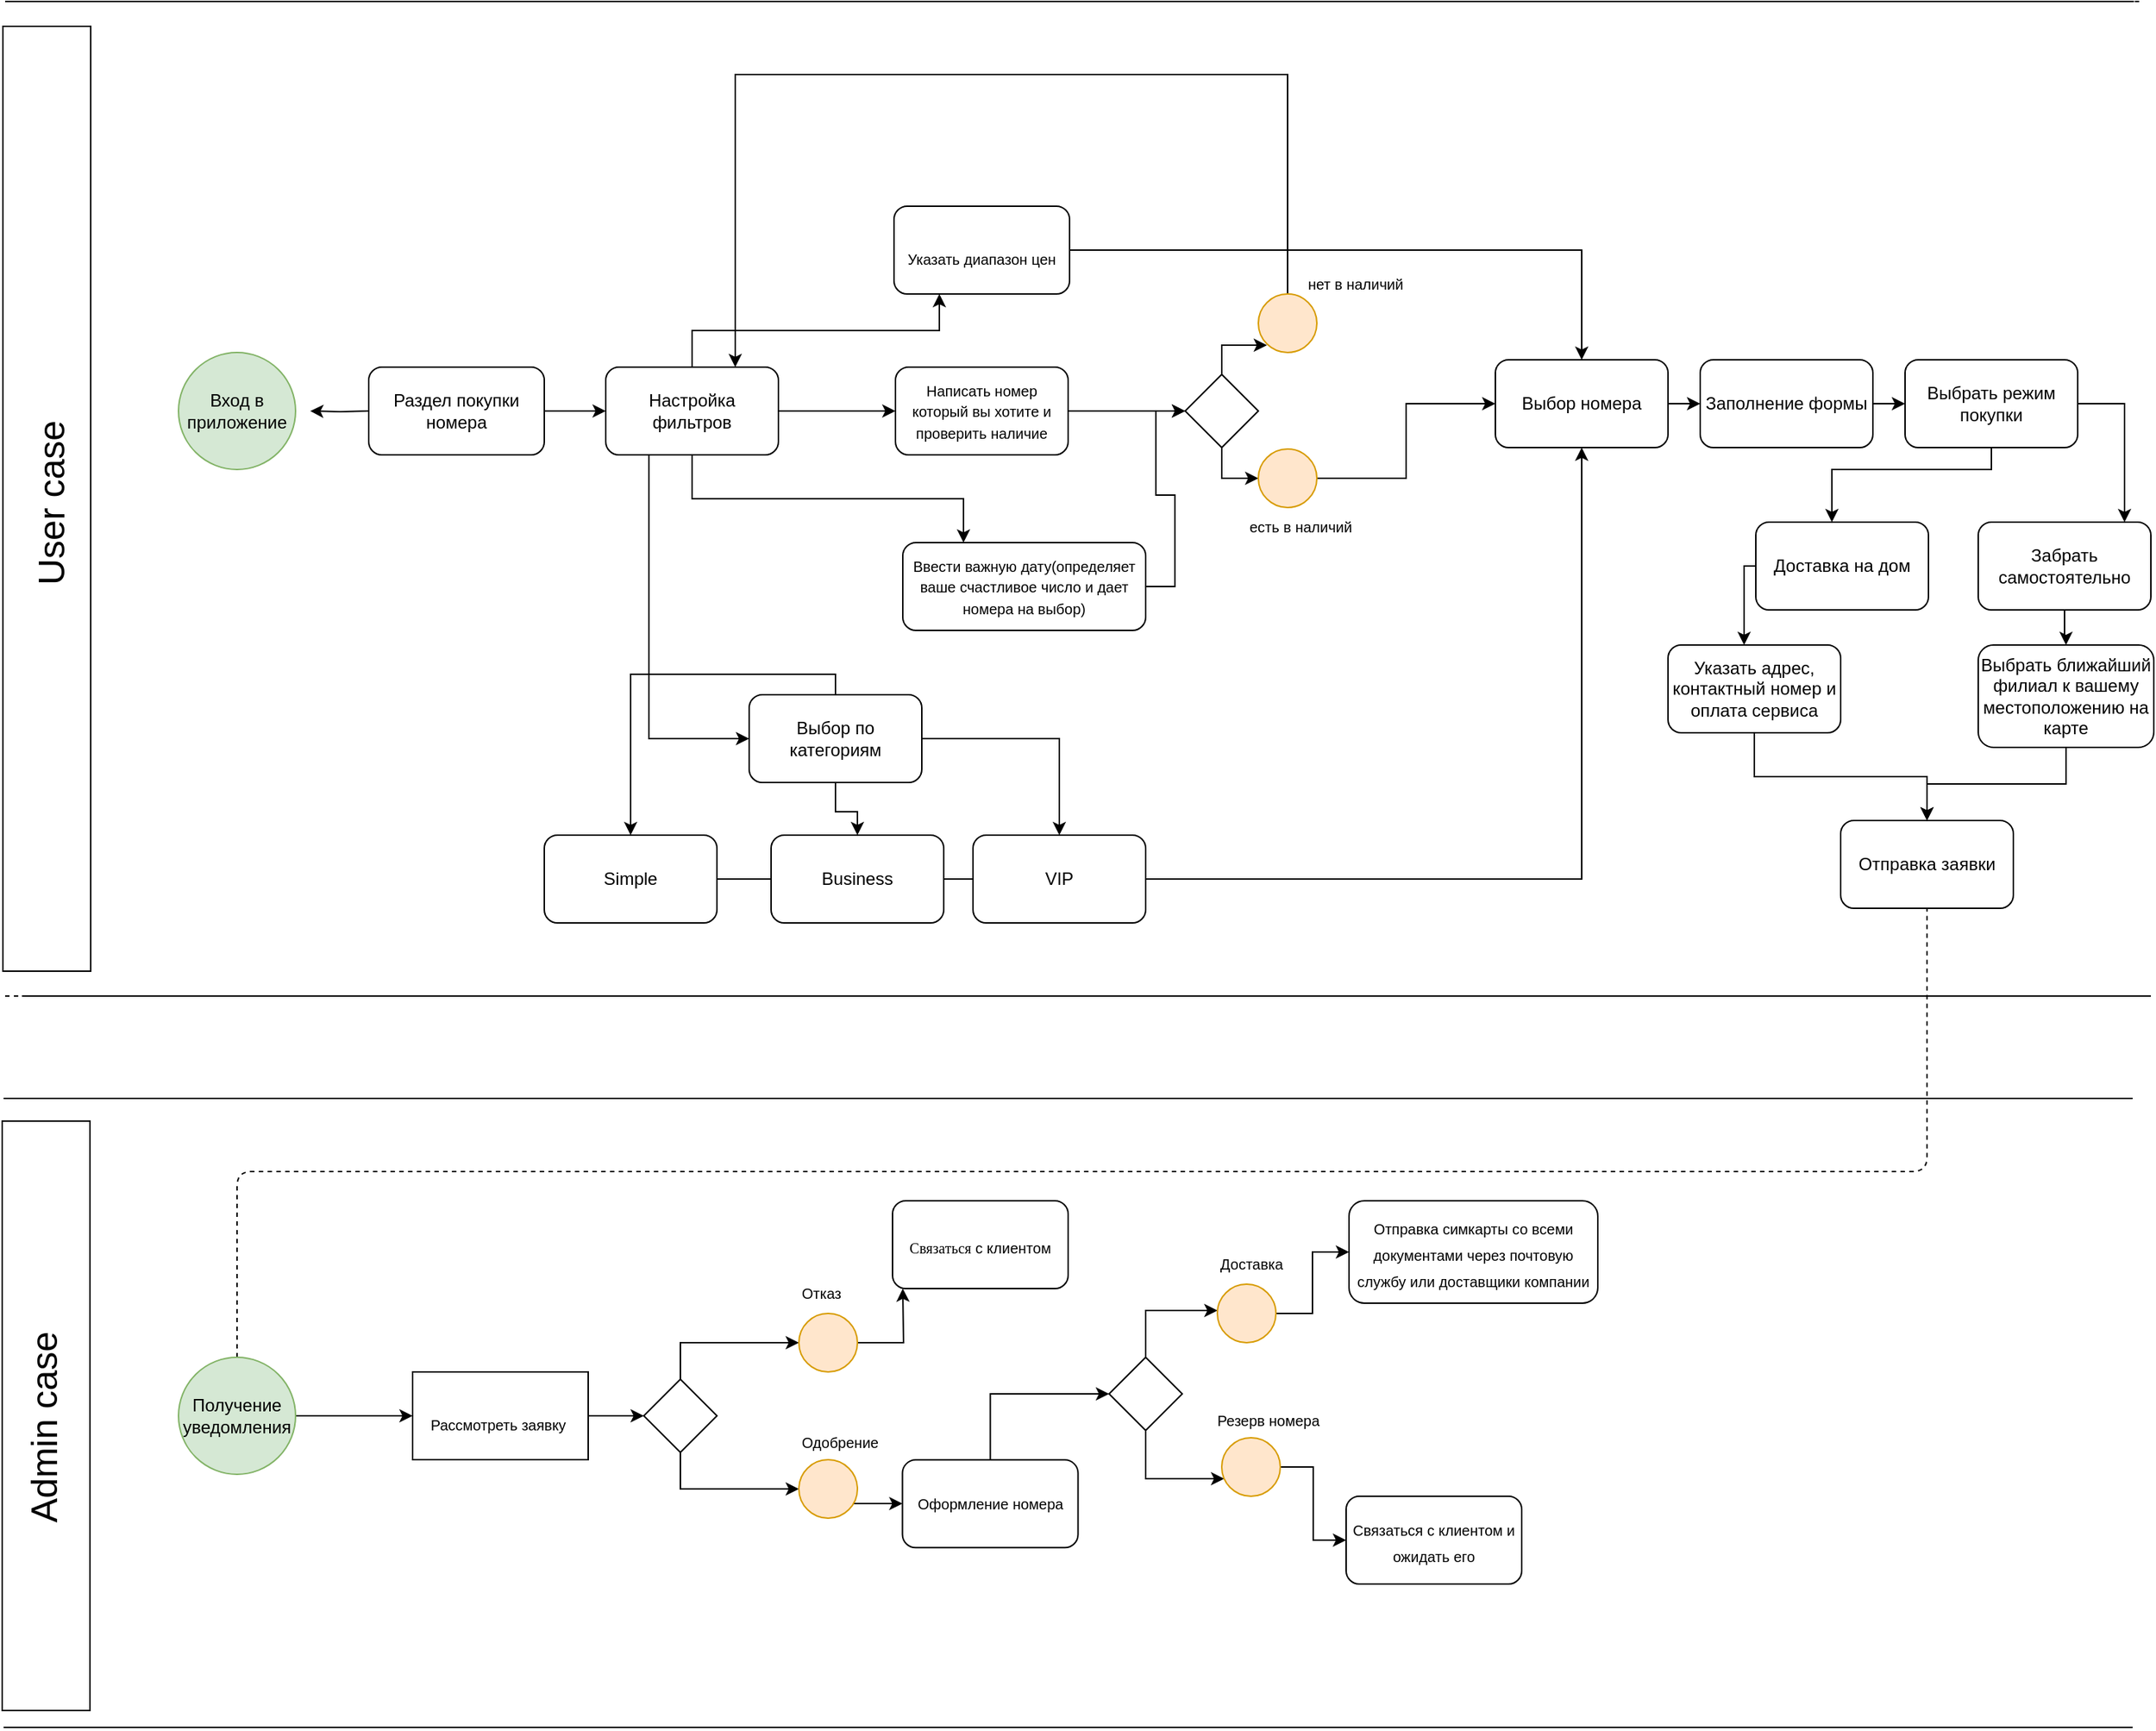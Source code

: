 <mxfile version="12.1.8" type="github" pages="1">
  <diagram id="33pAHRBaygsrBo-YD6yc" name="Page-1">
    <mxGraphModel dx="1694" dy="1067" grid="1" gridSize="10" guides="1" tooltips="1" connect="1" arrows="1" fold="1" page="1" pageScale="1" pageWidth="826" pageHeight="1169" math="0" shadow="0">
      <root>
        <mxCell id="0"/>
        <mxCell id="1" parent="0"/>
        <mxCell id="IJlg6Fpexey7xzd7SDqX-3" value="" style="edgeStyle=orthogonalEdgeStyle;rounded=0;orthogonalLoop=1;jettySize=auto;html=1;" edge="1" parent="1">
          <mxGeometry relative="1" as="geometry">
            <mxPoint x="290" y="360.0" as="sourcePoint"/>
            <mxPoint x="250" y="360.0" as="targetPoint"/>
          </mxGeometry>
        </mxCell>
        <mxCell id="IJlg6Fpexey7xzd7SDqX-4" value="Вход в приложение" style="ellipse;whiteSpace=wrap;html=1;aspect=fixed;fillColor=#d5e8d4;strokeColor=#82b366;" vertex="1" parent="1">
          <mxGeometry x="160" y="320" width="80" height="80" as="geometry"/>
        </mxCell>
        <mxCell id="IJlg6Fpexey7xzd7SDqX-20" value="" style="edgeStyle=orthogonalEdgeStyle;rounded=0;orthogonalLoop=1;jettySize=auto;html=1;fontSize=25;" edge="1" parent="1" source="IJlg6Fpexey7xzd7SDqX-6" target="IJlg6Fpexey7xzd7SDqX-41">
          <mxGeometry relative="1" as="geometry">
            <mxPoint x="450" y="360" as="targetPoint"/>
          </mxGeometry>
        </mxCell>
        <mxCell id="IJlg6Fpexey7xzd7SDqX-6" value="Раздел покупки номера" style="rounded=1;whiteSpace=wrap;html=1;" vertex="1" parent="1">
          <mxGeometry x="290" y="330" width="120" height="60" as="geometry"/>
        </mxCell>
        <mxCell id="IJlg6Fpexey7xzd7SDqX-7" value="" style="rounded=0;whiteSpace=wrap;html=1;rotation=90;" vertex="1" parent="1">
          <mxGeometry x="-253" y="390" width="646" height="60" as="geometry"/>
        </mxCell>
        <mxCell id="IJlg6Fpexey7xzd7SDqX-8" value="User case" style="text;html=1;resizable=0;points=[];autosize=1;align=left;verticalAlign=top;spacingTop=-4;rotation=-90;fontSize=25;" vertex="1" parent="1">
          <mxGeometry x="30" y="436" width="70" height="20" as="geometry"/>
        </mxCell>
        <mxCell id="IJlg6Fpexey7xzd7SDqX-26" value="" style="edgeStyle=orthogonalEdgeStyle;rounded=0;orthogonalLoop=1;jettySize=auto;html=1;fontSize=25;exitX=0.5;exitY=0;exitDx=0;exitDy=0;" edge="1" parent="1" source="IJlg6Fpexey7xzd7SDqX-41" target="IJlg6Fpexey7xzd7SDqX-45">
          <mxGeometry relative="1" as="geometry">
            <mxPoint x="641.471" y="331.588" as="sourcePoint"/>
            <mxPoint x="645" y="280" as="targetPoint"/>
            <Array as="points">
              <mxPoint x="511" y="305"/>
              <mxPoint x="680" y="305"/>
            </Array>
          </mxGeometry>
        </mxCell>
        <mxCell id="IJlg6Fpexey7xzd7SDqX-35" value="" style="edgeStyle=orthogonalEdgeStyle;rounded=0;orthogonalLoop=1;jettySize=auto;html=1;fontSize=25;exitX=0.5;exitY=1;exitDx=0;exitDy=0;entryX=0.25;entryY=0;entryDx=0;entryDy=0;" edge="1" parent="1" source="IJlg6Fpexey7xzd7SDqX-41" target="IJlg6Fpexey7xzd7SDqX-70">
          <mxGeometry relative="1" as="geometry">
            <mxPoint x="641.471" y="387.896" as="sourcePoint"/>
            <mxPoint x="685" y="450.412" as="targetPoint"/>
          </mxGeometry>
        </mxCell>
        <mxCell id="IJlg6Fpexey7xzd7SDqX-47" value="" style="edgeStyle=orthogonalEdgeStyle;rounded=0;orthogonalLoop=1;jettySize=auto;html=1;fontSize=25;" edge="1" parent="1" source="IJlg6Fpexey7xzd7SDqX-41" target="IJlg6Fpexey7xzd7SDqX-46">
          <mxGeometry relative="1" as="geometry"/>
        </mxCell>
        <mxCell id="IJlg6Fpexey7xzd7SDqX-69" style="edgeStyle=orthogonalEdgeStyle;rounded=0;orthogonalLoop=1;jettySize=auto;html=1;exitX=0.25;exitY=1;exitDx=0;exitDy=0;entryX=0;entryY=0.5;entryDx=0;entryDy=0;fontSize=25;" edge="1" parent="1" source="IJlg6Fpexey7xzd7SDqX-41" target="IJlg6Fpexey7xzd7SDqX-67">
          <mxGeometry relative="1" as="geometry"/>
        </mxCell>
        <mxCell id="IJlg6Fpexey7xzd7SDqX-41" value="Настройка фильтров" style="rounded=1;whiteSpace=wrap;html=1;" vertex="1" parent="1">
          <mxGeometry x="452" y="330" width="118" height="60" as="geometry"/>
        </mxCell>
        <mxCell id="IJlg6Fpexey7xzd7SDqX-72" value="" style="edgeStyle=orthogonalEdgeStyle;rounded=0;orthogonalLoop=1;jettySize=auto;html=1;fontSize=25;" edge="1" parent="1" source="IJlg6Fpexey7xzd7SDqX-67" target="IJlg6Fpexey7xzd7SDqX-71">
          <mxGeometry relative="1" as="geometry"/>
        </mxCell>
        <mxCell id="IJlg6Fpexey7xzd7SDqX-74" value="" style="edgeStyle=orthogonalEdgeStyle;rounded=0;orthogonalLoop=1;jettySize=auto;html=1;fontSize=25;" edge="1" parent="1" source="IJlg6Fpexey7xzd7SDqX-67" target="IJlg6Fpexey7xzd7SDqX-73">
          <mxGeometry relative="1" as="geometry"/>
        </mxCell>
        <mxCell id="IJlg6Fpexey7xzd7SDqX-76" value="" style="edgeStyle=orthogonalEdgeStyle;rounded=0;orthogonalLoop=1;jettySize=auto;html=1;fontSize=25;entryX=0.5;entryY=0;entryDx=0;entryDy=0;" edge="1" parent="1" source="IJlg6Fpexey7xzd7SDqX-67" target="IJlg6Fpexey7xzd7SDqX-75">
          <mxGeometry relative="1" as="geometry">
            <Array as="points">
              <mxPoint x="609" y="540"/>
              <mxPoint x="469" y="540"/>
            </Array>
          </mxGeometry>
        </mxCell>
        <mxCell id="IJlg6Fpexey7xzd7SDqX-67" value="Выбор по категориям" style="rounded=1;whiteSpace=wrap;html=1;" vertex="1" parent="1">
          <mxGeometry x="550" y="554" width="118" height="60" as="geometry"/>
        </mxCell>
        <mxCell id="IJlg6Fpexey7xzd7SDqX-82" value="" style="edgeStyle=orthogonalEdgeStyle;rounded=0;orthogonalLoop=1;jettySize=auto;html=1;fontSize=25;" edge="1" parent="1" source="IJlg6Fpexey7xzd7SDqX-75" target="IJlg6Fpexey7xzd7SDqX-81">
          <mxGeometry relative="1" as="geometry"/>
        </mxCell>
        <mxCell id="IJlg6Fpexey7xzd7SDqX-75" value="Simple" style="rounded=1;whiteSpace=wrap;html=1;" vertex="1" parent="1">
          <mxGeometry x="410" y="650" width="118" height="60" as="geometry"/>
        </mxCell>
        <mxCell id="IJlg6Fpexey7xzd7SDqX-97" value="" style="edgeStyle=orthogonalEdgeStyle;rounded=0;orthogonalLoop=1;jettySize=auto;html=1;fontSize=25;" edge="1" parent="1" source="IJlg6Fpexey7xzd7SDqX-81" target="IJlg6Fpexey7xzd7SDqX-96">
          <mxGeometry relative="1" as="geometry"/>
        </mxCell>
        <mxCell id="IJlg6Fpexey7xzd7SDqX-81" value="Выбор номера" style="rounded=1;whiteSpace=wrap;html=1;" vertex="1" parent="1">
          <mxGeometry x="1060" y="325" width="118" height="60" as="geometry"/>
        </mxCell>
        <mxCell id="IJlg6Fpexey7xzd7SDqX-99" value="" style="edgeStyle=orthogonalEdgeStyle;rounded=0;orthogonalLoop=1;jettySize=auto;html=1;fontSize=25;" edge="1" parent="1" source="IJlg6Fpexey7xzd7SDqX-96" target="IJlg6Fpexey7xzd7SDqX-98">
          <mxGeometry relative="1" as="geometry"/>
        </mxCell>
        <mxCell id="IJlg6Fpexey7xzd7SDqX-96" value="Заполнение формы" style="rounded=1;whiteSpace=wrap;html=1;" vertex="1" parent="1">
          <mxGeometry x="1200" y="325" width="118" height="60" as="geometry"/>
        </mxCell>
        <mxCell id="IJlg6Fpexey7xzd7SDqX-101" value="" style="edgeStyle=orthogonalEdgeStyle;rounded=0;orthogonalLoop=1;jettySize=auto;html=1;fontSize=25;" edge="1" parent="1" source="IJlg6Fpexey7xzd7SDqX-98" target="IJlg6Fpexey7xzd7SDqX-100">
          <mxGeometry relative="1" as="geometry">
            <Array as="points">
              <mxPoint x="1490" y="355"/>
            </Array>
          </mxGeometry>
        </mxCell>
        <mxCell id="IJlg6Fpexey7xzd7SDqX-103" value="" style="edgeStyle=orthogonalEdgeStyle;rounded=0;orthogonalLoop=1;jettySize=auto;html=1;fontSize=25;" edge="1" parent="1" source="IJlg6Fpexey7xzd7SDqX-98" target="IJlg6Fpexey7xzd7SDqX-102">
          <mxGeometry relative="1" as="geometry">
            <Array as="points">
              <mxPoint x="1399" y="400"/>
              <mxPoint x="1290" y="400"/>
            </Array>
          </mxGeometry>
        </mxCell>
        <mxCell id="IJlg6Fpexey7xzd7SDqX-98" value="Выбрать режим покупки" style="rounded=1;whiteSpace=wrap;html=1;" vertex="1" parent="1">
          <mxGeometry x="1340" y="325" width="118" height="60" as="geometry"/>
        </mxCell>
        <mxCell id="IJlg6Fpexey7xzd7SDqX-105" value="" style="edgeStyle=orthogonalEdgeStyle;rounded=0;orthogonalLoop=1;jettySize=auto;html=1;fontSize=25;" edge="1" parent="1" source="IJlg6Fpexey7xzd7SDqX-102" target="IJlg6Fpexey7xzd7SDqX-104">
          <mxGeometry relative="1" as="geometry">
            <Array as="points">
              <mxPoint x="1230" y="466"/>
            </Array>
          </mxGeometry>
        </mxCell>
        <mxCell id="IJlg6Fpexey7xzd7SDqX-102" value="Доставка на дом" style="rounded=1;whiteSpace=wrap;html=1;" vertex="1" parent="1">
          <mxGeometry x="1238" y="436" width="118" height="60" as="geometry"/>
        </mxCell>
        <mxCell id="IJlg6Fpexey7xzd7SDqX-109" value="" style="edgeStyle=orthogonalEdgeStyle;rounded=0;orthogonalLoop=1;jettySize=auto;html=1;fontSize=25;" edge="1" parent="1" source="IJlg6Fpexey7xzd7SDqX-104" target="IJlg6Fpexey7xzd7SDqX-108">
          <mxGeometry relative="1" as="geometry"/>
        </mxCell>
        <mxCell id="IJlg6Fpexey7xzd7SDqX-104" value="Указать адрес, контактный номер и оплата сервиса" style="rounded=1;whiteSpace=wrap;html=1;" vertex="1" parent="1">
          <mxGeometry x="1178" y="520" width="118" height="60" as="geometry"/>
        </mxCell>
        <mxCell id="IJlg6Fpexey7xzd7SDqX-108" value="Отправка заявки" style="rounded=1;whiteSpace=wrap;html=1;" vertex="1" parent="1">
          <mxGeometry x="1296" y="640" width="118" height="60" as="geometry"/>
        </mxCell>
        <mxCell id="IJlg6Fpexey7xzd7SDqX-107" value="" style="edgeStyle=orthogonalEdgeStyle;rounded=0;orthogonalLoop=1;jettySize=auto;html=1;fontSize=25;" edge="1" parent="1" source="IJlg6Fpexey7xzd7SDqX-100" target="IJlg6Fpexey7xzd7SDqX-106">
          <mxGeometry relative="1" as="geometry"/>
        </mxCell>
        <mxCell id="IJlg6Fpexey7xzd7SDqX-100" value="Забрать самостоятельно" style="rounded=1;whiteSpace=wrap;html=1;" vertex="1" parent="1">
          <mxGeometry x="1390" y="436" width="118" height="60" as="geometry"/>
        </mxCell>
        <mxCell id="IJlg6Fpexey7xzd7SDqX-111" value="" style="edgeStyle=orthogonalEdgeStyle;rounded=0;orthogonalLoop=1;jettySize=auto;html=1;fontSize=25;entryX=0.5;entryY=0;entryDx=0;entryDy=0;" edge="1" parent="1" source="IJlg6Fpexey7xzd7SDqX-106" target="IJlg6Fpexey7xzd7SDqX-108">
          <mxGeometry relative="1" as="geometry">
            <mxPoint x="1450" y="670" as="targetPoint"/>
          </mxGeometry>
        </mxCell>
        <mxCell id="IJlg6Fpexey7xzd7SDqX-106" value="Выбрать ближайший филиал к вашему местоположению на карте" style="rounded=1;whiteSpace=wrap;html=1;" vertex="1" parent="1">
          <mxGeometry x="1390" y="520" width="120" height="70" as="geometry"/>
        </mxCell>
        <mxCell id="IJlg6Fpexey7xzd7SDqX-73" value="Business" style="rounded=1;whiteSpace=wrap;html=1;" vertex="1" parent="1">
          <mxGeometry x="565" y="650" width="118" height="60" as="geometry"/>
        </mxCell>
        <mxCell id="IJlg6Fpexey7xzd7SDqX-71" value="VIP" style="rounded=1;whiteSpace=wrap;html=1;" vertex="1" parent="1">
          <mxGeometry x="703" y="650" width="118" height="60" as="geometry"/>
        </mxCell>
        <mxCell id="IJlg6Fpexey7xzd7SDqX-52" value="" style="edgeStyle=orthogonalEdgeStyle;rounded=0;orthogonalLoop=1;jettySize=auto;html=1;fontSize=25;" edge="1" parent="1" source="IJlg6Fpexey7xzd7SDqX-46" target="IJlg6Fpexey7xzd7SDqX-53">
          <mxGeometry relative="1" as="geometry">
            <mxPoint x="848" y="360.0" as="targetPoint"/>
          </mxGeometry>
        </mxCell>
        <mxCell id="IJlg6Fpexey7xzd7SDqX-46" value="&lt;span style=&quot;font-size: x-small ; text-align: left&quot;&gt;Написать номер который вы хотите и проверить наличие&lt;/span&gt;" style="rounded=1;whiteSpace=wrap;html=1;" vertex="1" parent="1">
          <mxGeometry x="650" y="330" width="118" height="60" as="geometry"/>
        </mxCell>
        <mxCell id="IJlg6Fpexey7xzd7SDqX-50" value="" style="edgeStyle=orthogonalEdgeStyle;rounded=0;orthogonalLoop=1;jettySize=auto;html=1;fontSize=25;" edge="1" parent="1" source="IJlg6Fpexey7xzd7SDqX-45" target="IJlg6Fpexey7xzd7SDqX-81">
          <mxGeometry relative="1" as="geometry">
            <mxPoint x="1120" y="320" as="targetPoint"/>
          </mxGeometry>
        </mxCell>
        <mxCell id="IJlg6Fpexey7xzd7SDqX-45" value="&lt;span style=&quot;font-size: x-small ; text-align: left&quot;&gt;Указать диапазон цен&lt;/span&gt;" style="rounded=1;whiteSpace=wrap;html=1;fontSize=25;" vertex="1" parent="1">
          <mxGeometry x="649" y="220" width="120" height="60" as="geometry"/>
        </mxCell>
        <mxCell id="IJlg6Fpexey7xzd7SDqX-56" value="" style="edgeStyle=orthogonalEdgeStyle;rounded=0;orthogonalLoop=1;jettySize=auto;html=1;fontSize=25;entryX=0;entryY=1;entryDx=0;entryDy=0;" edge="1" parent="1" source="IJlg6Fpexey7xzd7SDqX-53" target="IJlg6Fpexey7xzd7SDqX-61">
          <mxGeometry relative="1" as="geometry">
            <mxPoint x="897.941" y="304.529" as="targetPoint"/>
          </mxGeometry>
        </mxCell>
        <mxCell id="IJlg6Fpexey7xzd7SDqX-58" value="" style="edgeStyle=orthogonalEdgeStyle;rounded=0;orthogonalLoop=1;jettySize=auto;html=1;fontSize=25;entryX=0;entryY=0.5;entryDx=0;entryDy=0;" edge="1" parent="1" source="IJlg6Fpexey7xzd7SDqX-53" target="IJlg6Fpexey7xzd7SDqX-62">
          <mxGeometry relative="1" as="geometry">
            <mxPoint x="897.941" y="416.294" as="targetPoint"/>
          </mxGeometry>
        </mxCell>
        <mxCell id="IJlg6Fpexey7xzd7SDqX-53" value="" style="rhombus;whiteSpace=wrap;html=1;fontSize=25;" vertex="1" parent="1">
          <mxGeometry x="848" y="335" width="50" height="50" as="geometry"/>
        </mxCell>
        <mxCell id="IJlg6Fpexey7xzd7SDqX-88" value="" style="edgeStyle=orthogonalEdgeStyle;rounded=0;orthogonalLoop=1;jettySize=auto;html=1;fontSize=25;entryX=0.75;entryY=0;entryDx=0;entryDy=0;" edge="1" parent="1" source="IJlg6Fpexey7xzd7SDqX-61" target="IJlg6Fpexey7xzd7SDqX-41">
          <mxGeometry relative="1" as="geometry">
            <mxPoint x="918" y="200" as="targetPoint"/>
            <Array as="points">
              <mxPoint x="918" y="130"/>
              <mxPoint x="540" y="130"/>
            </Array>
          </mxGeometry>
        </mxCell>
        <mxCell id="IJlg6Fpexey7xzd7SDqX-61" value="" style="ellipse;whiteSpace=wrap;html=1;aspect=fixed;fontSize=25;fillColor=#ffe6cc;strokeColor=#d79b00;" vertex="1" parent="1">
          <mxGeometry x="898" y="280" width="40" height="40" as="geometry"/>
        </mxCell>
        <mxCell id="IJlg6Fpexey7xzd7SDqX-93" value="" style="edgeStyle=orthogonalEdgeStyle;rounded=0;orthogonalLoop=1;jettySize=auto;html=1;fontSize=25;entryX=0;entryY=0.5;entryDx=0;entryDy=0;" edge="1" parent="1" source="IJlg6Fpexey7xzd7SDqX-62" target="IJlg6Fpexey7xzd7SDqX-81">
          <mxGeometry relative="1" as="geometry">
            <mxPoint x="1018.0" y="406" as="targetPoint"/>
          </mxGeometry>
        </mxCell>
        <mxCell id="IJlg6Fpexey7xzd7SDqX-62" value="" style="ellipse;whiteSpace=wrap;html=1;aspect=fixed;fontSize=25;fillColor=#ffe6cc;strokeColor=#d79b00;" vertex="1" parent="1">
          <mxGeometry x="898" y="386" width="40" height="40" as="geometry"/>
        </mxCell>
        <mxCell id="IJlg6Fpexey7xzd7SDqX-63" value="&lt;font size=&quot;1&quot;&gt;нет в наличий&amp;nbsp;&lt;/font&gt;" style="text;html=1;resizable=0;points=[];autosize=1;align=left;verticalAlign=top;spacingTop=-4;fontSize=25;" vertex="1" parent="1">
          <mxGeometry x="930" y="250" width="90" height="40" as="geometry"/>
        </mxCell>
        <mxCell id="IJlg6Fpexey7xzd7SDqX-64" value="&lt;font size=&quot;1&quot;&gt;есть в наличий&amp;nbsp;&lt;/font&gt;" style="text;html=1;resizable=0;points=[];autosize=1;align=left;verticalAlign=top;spacingTop=-4;fontSize=25;" vertex="1" parent="1">
          <mxGeometry x="890" y="416" width="90" height="40" as="geometry"/>
        </mxCell>
        <mxCell id="IJlg6Fpexey7xzd7SDqX-91" value="" style="edgeStyle=orthogonalEdgeStyle;rounded=0;orthogonalLoop=1;jettySize=auto;html=1;fontSize=25;entryX=0;entryY=0.5;entryDx=0;entryDy=0;" edge="1" parent="1" source="IJlg6Fpexey7xzd7SDqX-70" target="IJlg6Fpexey7xzd7SDqX-53">
          <mxGeometry relative="1" as="geometry">
            <mxPoint x="840" y="370" as="targetPoint"/>
          </mxGeometry>
        </mxCell>
        <mxCell id="IJlg6Fpexey7xzd7SDqX-70" value="&lt;div style=&quot;&quot;&gt;&lt;span&gt;&lt;font size=&quot;1&quot;&gt;Ввести важную дату(определяет ваше счастливое число и дает номера на выбор)&lt;/font&gt;&lt;/span&gt;&lt;/div&gt;" style="rounded=1;whiteSpace=wrap;html=1;align=center;" vertex="1" parent="1">
          <mxGeometry x="655" y="450" width="166" height="60" as="geometry"/>
        </mxCell>
        <mxCell id="IJlg6Fpexey7xzd7SDqX-94" value="" style="endArrow=none;dashed=1;html=1;fontSize=25;" edge="1" parent="1">
          <mxGeometry width="50" height="50" relative="1" as="geometry">
            <mxPoint x="45" y="80" as="sourcePoint"/>
            <mxPoint x="1500" y="80" as="targetPoint"/>
          </mxGeometry>
        </mxCell>
        <mxCell id="IJlg6Fpexey7xzd7SDqX-95" value="" style="endArrow=none;dashed=1;html=1;fontSize=25;" edge="1" parent="1">
          <mxGeometry width="50" height="50" relative="1" as="geometry">
            <mxPoint x="41.5" y="760" as="sourcePoint"/>
            <mxPoint x="1496.5" y="760" as="targetPoint"/>
          </mxGeometry>
        </mxCell>
        <mxCell id="IJlg6Fpexey7xzd7SDqX-113" value="" style="rounded=0;whiteSpace=wrap;html=1;rotation=90;" vertex="1" parent="1">
          <mxGeometry x="-132" y="1017" width="403" height="60" as="geometry"/>
        </mxCell>
        <mxCell id="IJlg6Fpexey7xzd7SDqX-114" value="Admin case" style="text;html=1;resizable=0;points=[];autosize=1;align=left;verticalAlign=top;spacingTop=-4;rotation=-90;fontSize=25;" vertex="1" parent="1">
          <mxGeometry x="-10" y="1032" width="150" height="30" as="geometry"/>
        </mxCell>
        <mxCell id="IJlg6Fpexey7xzd7SDqX-115" value="" style="endArrow=none;html=1;fontSize=25;" edge="1" parent="1">
          <mxGeometry width="50" height="50" relative="1" as="geometry">
            <mxPoint x="40.5" y="830" as="sourcePoint"/>
            <mxPoint x="1495.5" y="830" as="targetPoint"/>
          </mxGeometry>
        </mxCell>
        <mxCell id="IJlg6Fpexey7xzd7SDqX-117" value="" style="endArrow=none;dashed=1;html=1;fontSize=25;entryX=0.5;entryY=1;entryDx=0;entryDy=0;exitX=0.5;exitY=0;exitDx=0;exitDy=0;" edge="1" parent="1" source="IJlg6Fpexey7xzd7SDqX-123" target="IJlg6Fpexey7xzd7SDqX-108">
          <mxGeometry width="50" height="50" relative="1" as="geometry">
            <mxPoint x="200" y="970" as="sourcePoint"/>
            <mxPoint x="90" y="1420" as="targetPoint"/>
            <Array as="points">
              <mxPoint x="200" y="880"/>
              <mxPoint x="1355" y="880"/>
            </Array>
          </mxGeometry>
        </mxCell>
        <mxCell id="IJlg6Fpexey7xzd7SDqX-119" value="" style="endArrow=none;html=1;fontSize=25;" edge="1" parent="1">
          <mxGeometry width="50" height="50" relative="1" as="geometry">
            <mxPoint x="40.5" y="1260" as="sourcePoint"/>
            <mxPoint x="1495.5" y="1260" as="targetPoint"/>
          </mxGeometry>
        </mxCell>
        <mxCell id="IJlg6Fpexey7xzd7SDqX-120" value="" style="endArrow=none;html=1;fontSize=25;" edge="1" parent="1">
          <mxGeometry width="50" height="50" relative="1" as="geometry">
            <mxPoint x="53" y="760" as="sourcePoint"/>
            <mxPoint x="1508" y="760" as="targetPoint"/>
          </mxGeometry>
        </mxCell>
        <mxCell id="IJlg6Fpexey7xzd7SDqX-121" value="" style="endArrow=none;html=1;fontSize=25;" edge="1" parent="1">
          <mxGeometry width="50" height="50" relative="1" as="geometry">
            <mxPoint x="41.5" y="80" as="sourcePoint"/>
            <mxPoint x="1496.5" y="80" as="targetPoint"/>
          </mxGeometry>
        </mxCell>
        <mxCell id="IJlg6Fpexey7xzd7SDqX-125" value="" style="edgeStyle=orthogonalEdgeStyle;rounded=0;orthogonalLoop=1;jettySize=auto;html=1;fontSize=25;" edge="1" parent="1" source="IJlg6Fpexey7xzd7SDqX-123">
          <mxGeometry relative="1" as="geometry">
            <mxPoint x="320" y="1047" as="targetPoint"/>
          </mxGeometry>
        </mxCell>
        <mxCell id="IJlg6Fpexey7xzd7SDqX-123" value="Получение уведомления" style="ellipse;whiteSpace=wrap;html=1;aspect=fixed;fillColor=#d5e8d4;strokeColor=#82b366;" vertex="1" parent="1">
          <mxGeometry x="160" y="1007" width="80" height="80" as="geometry"/>
        </mxCell>
        <mxCell id="IJlg6Fpexey7xzd7SDqX-128" value="" style="edgeStyle=orthogonalEdgeStyle;rounded=0;orthogonalLoop=1;jettySize=auto;html=1;fontSize=25;" edge="1" parent="1" source="IJlg6Fpexey7xzd7SDqX-126" target="IJlg6Fpexey7xzd7SDqX-132">
          <mxGeometry relative="1" as="geometry">
            <mxPoint x="480" y="1047" as="targetPoint"/>
          </mxGeometry>
        </mxCell>
        <mxCell id="IJlg6Fpexey7xzd7SDqX-126" value="&lt;font size=&quot;1&quot;&gt;Рассмотреть заявку&amp;nbsp;&lt;/font&gt;" style="rounded=0;whiteSpace=wrap;html=1;fontSize=25;align=center;" vertex="1" parent="1">
          <mxGeometry x="320" y="1017" width="120" height="60" as="geometry"/>
        </mxCell>
        <mxCell id="IJlg6Fpexey7xzd7SDqX-135" value="" style="edgeStyle=orthogonalEdgeStyle;rounded=0;orthogonalLoop=1;jettySize=auto;html=1;fontSize=25;" edge="1" parent="1" source="IJlg6Fpexey7xzd7SDqX-132" target="IJlg6Fpexey7xzd7SDqX-138">
          <mxGeometry relative="1" as="geometry">
            <mxPoint x="580.276" y="996.724" as="targetPoint"/>
            <Array as="points">
              <mxPoint x="503" y="997"/>
            </Array>
          </mxGeometry>
        </mxCell>
        <mxCell id="IJlg6Fpexey7xzd7SDqX-137" value="" style="edgeStyle=orthogonalEdgeStyle;rounded=0;orthogonalLoop=1;jettySize=auto;html=1;fontSize=25;" edge="1" parent="1" source="IJlg6Fpexey7xzd7SDqX-132" target="IJlg6Fpexey7xzd7SDqX-139">
          <mxGeometry relative="1" as="geometry">
            <mxPoint x="574.276" y="1096.724" as="targetPoint"/>
            <Array as="points">
              <mxPoint x="503" y="1097"/>
            </Array>
          </mxGeometry>
        </mxCell>
        <mxCell id="IJlg6Fpexey7xzd7SDqX-132" value="" style="rhombus;whiteSpace=wrap;html=1;fontSize=25;" vertex="1" parent="1">
          <mxGeometry x="478" y="1022" width="50" height="50" as="geometry"/>
        </mxCell>
        <mxCell id="IJlg6Fpexey7xzd7SDqX-145" value="" style="edgeStyle=orthogonalEdgeStyle;rounded=0;orthogonalLoop=1;jettySize=auto;html=1;fontSize=15;" edge="1" parent="1" source="IJlg6Fpexey7xzd7SDqX-138">
          <mxGeometry relative="1" as="geometry">
            <mxPoint x="655" y="960" as="targetPoint"/>
          </mxGeometry>
        </mxCell>
        <mxCell id="IJlg6Fpexey7xzd7SDqX-138" value="" style="ellipse;whiteSpace=wrap;html=1;aspect=fixed;fontSize=25;align=center;fillColor=#ffe6cc;strokeColor=#d79b00;" vertex="1" parent="1">
          <mxGeometry x="584" y="977" width="40" height="40" as="geometry"/>
        </mxCell>
        <mxCell id="IJlg6Fpexey7xzd7SDqX-148" value="" style="edgeStyle=orthogonalEdgeStyle;rounded=0;orthogonalLoop=1;jettySize=auto;html=1;fontSize=15;" edge="1" parent="1" source="IJlg6Fpexey7xzd7SDqX-139" target="IJlg6Fpexey7xzd7SDqX-151">
          <mxGeometry relative="1" as="geometry">
            <mxPoint x="550" y="1160" as="targetPoint"/>
            <Array as="points">
              <mxPoint x="640" y="1107"/>
              <mxPoint x="640" y="1107"/>
            </Array>
          </mxGeometry>
        </mxCell>
        <mxCell id="IJlg6Fpexey7xzd7SDqX-139" value="" style="ellipse;whiteSpace=wrap;html=1;aspect=fixed;fontSize=25;align=center;fillColor=#ffe6cc;strokeColor=#d79b00;" vertex="1" parent="1">
          <mxGeometry x="584" y="1077" width="40" height="40" as="geometry"/>
        </mxCell>
        <mxCell id="IJlg6Fpexey7xzd7SDqX-142" value="&lt;font size=&quot;1&quot;&gt;Отказ&lt;/font&gt;" style="text;html=1;resizable=0;points=[];autosize=1;align=left;verticalAlign=top;spacingTop=-4;fontSize=15;" vertex="1" parent="1">
          <mxGeometry x="584" y="950" width="40" height="20" as="geometry"/>
        </mxCell>
        <mxCell id="IJlg6Fpexey7xzd7SDqX-143" value="&lt;font size=&quot;1&quot;&gt;Одобрение&lt;/font&gt;" style="text;html=1;resizable=0;points=[];autosize=1;align=left;verticalAlign=top;spacingTop=-4;fontSize=15;" vertex="1" parent="1">
          <mxGeometry x="584" y="1052" width="70" height="20" as="geometry"/>
        </mxCell>
        <mxCell id="IJlg6Fpexey7xzd7SDqX-146" value="&lt;span style=&quot;font-family: &amp;#34;tahoma&amp;#34;&quot;&gt;&lt;font style=&quot;font-size: 10px&quot;&gt;Cвязaтьcя&lt;/font&gt;&lt;/span&gt;&lt;font size=&quot;1&quot;&gt;&amp;nbsp;с клиентом&lt;/font&gt;" style="rounded=1;whiteSpace=wrap;html=1;fontSize=15;align=center;" vertex="1" parent="1">
          <mxGeometry x="648" y="900" width="120" height="60" as="geometry"/>
        </mxCell>
        <mxCell id="IJlg6Fpexey7xzd7SDqX-154" value="" style="edgeStyle=orthogonalEdgeStyle;rounded=0;orthogonalLoop=1;jettySize=auto;html=1;fontSize=15;entryX=0;entryY=0.5;entryDx=0;entryDy=0;" edge="1" parent="1" source="IJlg6Fpexey7xzd7SDqX-151" target="IJlg6Fpexey7xzd7SDqX-152">
          <mxGeometry relative="1" as="geometry">
            <mxPoint x="820" y="1060" as="targetPoint"/>
            <Array as="points">
              <mxPoint x="715" y="1032"/>
            </Array>
          </mxGeometry>
        </mxCell>
        <mxCell id="IJlg6Fpexey7xzd7SDqX-151" value="&lt;font size=&quot;1&quot;&gt;Оформление номера&lt;/font&gt;" style="rounded=1;whiteSpace=wrap;html=1;" vertex="1" parent="1">
          <mxGeometry x="654.776" y="1077.172" width="120" height="60" as="geometry"/>
        </mxCell>
        <mxCell id="IJlg6Fpexey7xzd7SDqX-158" value="" style="edgeStyle=orthogonalEdgeStyle;rounded=0;orthogonalLoop=1;jettySize=auto;html=1;fontSize=15;" edge="1" parent="1" source="IJlg6Fpexey7xzd7SDqX-152" target="IJlg6Fpexey7xzd7SDqX-155">
          <mxGeometry relative="1" as="geometry">
            <mxPoint x="821.0" y="927.0" as="targetPoint"/>
            <Array as="points">
              <mxPoint x="821" y="975"/>
            </Array>
          </mxGeometry>
        </mxCell>
        <mxCell id="IJlg6Fpexey7xzd7SDqX-160" value="" style="edgeStyle=orthogonalEdgeStyle;rounded=0;orthogonalLoop=1;jettySize=auto;html=1;fontSize=15;" edge="1" parent="1" source="IJlg6Fpexey7xzd7SDqX-152" target="IJlg6Fpexey7xzd7SDqX-156">
          <mxGeometry relative="1" as="geometry">
            <mxPoint x="870" y="1090" as="targetPoint"/>
            <Array as="points">
              <mxPoint x="821" y="1090"/>
            </Array>
          </mxGeometry>
        </mxCell>
        <mxCell id="IJlg6Fpexey7xzd7SDqX-152" value="" style="rhombus;whiteSpace=wrap;html=1;fontSize=25;" vertex="1" parent="1">
          <mxGeometry x="796" y="1007" width="50" height="50" as="geometry"/>
        </mxCell>
        <mxCell id="IJlg6Fpexey7xzd7SDqX-167" value="" style="edgeStyle=orthogonalEdgeStyle;rounded=0;orthogonalLoop=1;jettySize=auto;html=1;fontSize=15;" edge="1" parent="1" source="IJlg6Fpexey7xzd7SDqX-155" target="IJlg6Fpexey7xzd7SDqX-166">
          <mxGeometry relative="1" as="geometry"/>
        </mxCell>
        <mxCell id="IJlg6Fpexey7xzd7SDqX-155" value="" style="ellipse;whiteSpace=wrap;html=1;aspect=fixed;fontSize=25;align=center;fillColor=#ffe6cc;strokeColor=#d79b00;" vertex="1" parent="1">
          <mxGeometry x="870" y="957" width="40" height="40" as="geometry"/>
        </mxCell>
        <mxCell id="IJlg6Fpexey7xzd7SDqX-164" value="" style="edgeStyle=orthogonalEdgeStyle;rounded=0;orthogonalLoop=1;jettySize=auto;html=1;fontSize=15;" edge="1" parent="1" source="IJlg6Fpexey7xzd7SDqX-156" target="IJlg6Fpexey7xzd7SDqX-165">
          <mxGeometry relative="1" as="geometry">
            <mxPoint x="980" y="1082" as="targetPoint"/>
          </mxGeometry>
        </mxCell>
        <mxCell id="IJlg6Fpexey7xzd7SDqX-156" value="" style="ellipse;whiteSpace=wrap;html=1;aspect=fixed;fontSize=25;align=center;fillColor=#ffe6cc;strokeColor=#d79b00;" vertex="1" parent="1">
          <mxGeometry x="873" y="1062" width="40" height="40" as="geometry"/>
        </mxCell>
        <mxCell id="IJlg6Fpexey7xzd7SDqX-161" value="&lt;font size=&quot;1&quot;&gt;Доставка&lt;/font&gt;&lt;span style=&quot;font-family: &amp;#34;helvetica&amp;#34; , &amp;#34;arial&amp;#34; , sans-serif ; font-size: 0px&quot;&gt;%3CmxGraphModel%3E%3Croot%3E%3CmxCell%20id%3D%220%22%2F%3E%3CmxCell%20id%3D%221%22%20parent%3D%220%22%2F%3E%3CmxCell%20id%3D%222%22%20value%3D%22%26lt%3Bfont%20size%3D%26quot%3B1%26quot%3B%26gt%3B%D0%9E%D1%82%D0%BA%D0%B0%D0%B7%26lt%3B%2Ffont%26gt%3B%22%20style%3D%22text%3Bhtml%3D1%3Bresizable%3D0%3Bpoints%3D%5B%5D%3Bautosize%3D1%3Balign%3Dleft%3BverticalAlign%3Dtop%3BspacingTop%3D-4%3BfontSize%3D15%3B%22%20vertex%3D%221%22%20parent%3D%221%22%3E%3CmxGeometry%20x%3D%22584%22%20y%3D%22950%22%20width%3D%2240%22%20height%3D%2220%22%20as%3D%22geometry%22%2F%3E%3C%2FmxCell%3E%3C%2Froot%3E%3C%2FmxGraphModel%3E&lt;/span&gt;" style="text;html=1;resizable=0;points=[];autosize=1;align=left;verticalAlign=top;spacingTop=-4;fontSize=15;" vertex="1" parent="1">
          <mxGeometry x="870" y="930" width="60" height="20" as="geometry"/>
        </mxCell>
        <mxCell id="IJlg6Fpexey7xzd7SDqX-162" value="&lt;font size=&quot;1&quot;&gt;Резерв номера&lt;/font&gt;" style="text;html=1;resizable=0;points=[];autosize=1;align=left;verticalAlign=top;spacingTop=-4;fontSize=15;" vertex="1" parent="1">
          <mxGeometry x="868" y="1037" width="90" height="20" as="geometry"/>
        </mxCell>
        <mxCell id="IJlg6Fpexey7xzd7SDqX-165" value="&lt;font size=&quot;1&quot;&gt;Связаться с клиентом и ожидать его&lt;/font&gt;&lt;span style=&quot;font-family: &amp;#34;helvetica&amp;#34; , &amp;#34;arial&amp;#34; , sans-serif ; font-size: 0px ; white-space: nowrap&quot;&gt;%3CmxGraphModel%3E%3Croot%3E%3CmxCell%20id%3D%220%22%2F%3E%3CmxCell%20id%3D%221%22%20parent%3D%220%22%2F%3E%3CmxCell%20id%3D%222%22%20value%3D%22%26lt%3Bfont%20size%3D%26quot%3B1%26quot%3B%26gt%3B%D0%94%D0%BE%D1%81%D1%82%D0%B0%D0%B2%D0%BA%D0%B0%26lt%3B%2Ffont%26gt%3B%26lt%3Bspan%20style%3D%26quot%3Bfont-family%3A%20%26amp%3B%2334%3Bhelvetica%26amp%3B%2334%3B%20%2C%20%26amp%3B%2334%3Barial%26amp%3B%2334%3B%20%2C%20sans-serif%20%3B%20font-size%3A%200px%26quot%3B%26gt%3B%253CmxGraphModel%253E%253Croot%253E%253CmxCell%2520id%253D%25220%2522%252F%253E%253CmxCell%2520id%253D%25221%2522%2520parent%253D%25220%2522%252F%253E%253CmxCell%2520id%253D%25222%2522%2520value%253D%2522%2526lt%253Bfont%2520size%253D%2526quot%253B1%2526quot%253B%2526gt%253B%25D0%259E%25D1%2582%25D0%25BA%25D0%25B0%25D0%25B7%2526lt%253B%252Ffont%2526gt%253B%2522%2520style%253D%2522text%253Bhtml%253D1%253Bresizable%253D0%253Bpoints%253D%255B%255D%253Bautosize%253D1%253Balign%253Dleft%253BverticalAlign%253Dtop%253BspacingTop%253D-4%253BfontSize%253D15%253B%2522%2520vertex%253D%25221%2522%2520parent%253D%25221%2522%253E%253CmxGeometry%2520x%253D%2522584%2522%2520y%253D%2522950%2522%2520width%253D%252240%2522%2520height%253D%252220%2522%2520as%253D%2522geometry%2522%252F%253E%253C%252FmxCell%253E%253C%252Froot%253E%253C%252FmxGraphModel%253E%26lt%3B%2Fspan%26gt%3B%22%20style%3D%22text%3Bhtml%3D1%3Bresizable%3D0%3Bpoints%3D%5B%5D%3Bautosize%3D1%3Balign%3Dleft%3BverticalAlign%3Dtop%3BspacingTop%3D-4%3BfontSize%3D15%3B%22%20vertex%3D%221%22%20parent%3D%221%22%3E%3CmxGeometry%20x%3D%22870%22%20y%3D%22930%22%20width%3D%2260%22%20height%3D%2220%22%20as%3D%22geometry%22%2F%3E%3C%2FmxCell%3E%3C%2Froot%3E%3C%2FmxGraphModel%3E&lt;/span&gt;" style="rounded=1;whiteSpace=wrap;html=1;fontSize=15;align=center;" vertex="1" parent="1">
          <mxGeometry x="958" y="1102" width="120" height="60" as="geometry"/>
        </mxCell>
        <mxCell id="IJlg6Fpexey7xzd7SDqX-166" value="&lt;span&gt;&lt;font style=&quot;font-size: 10px&quot;&gt;Отправка симкарты со всеми документами через почтовую службу или доставщики компании&lt;/font&gt;&lt;/span&gt;" style="rounded=1;whiteSpace=wrap;html=1;fontSize=15;align=center;" vertex="1" parent="1">
          <mxGeometry x="960" y="900" width="170" height="70" as="geometry"/>
        </mxCell>
      </root>
    </mxGraphModel>
  </diagram>
</mxfile>
